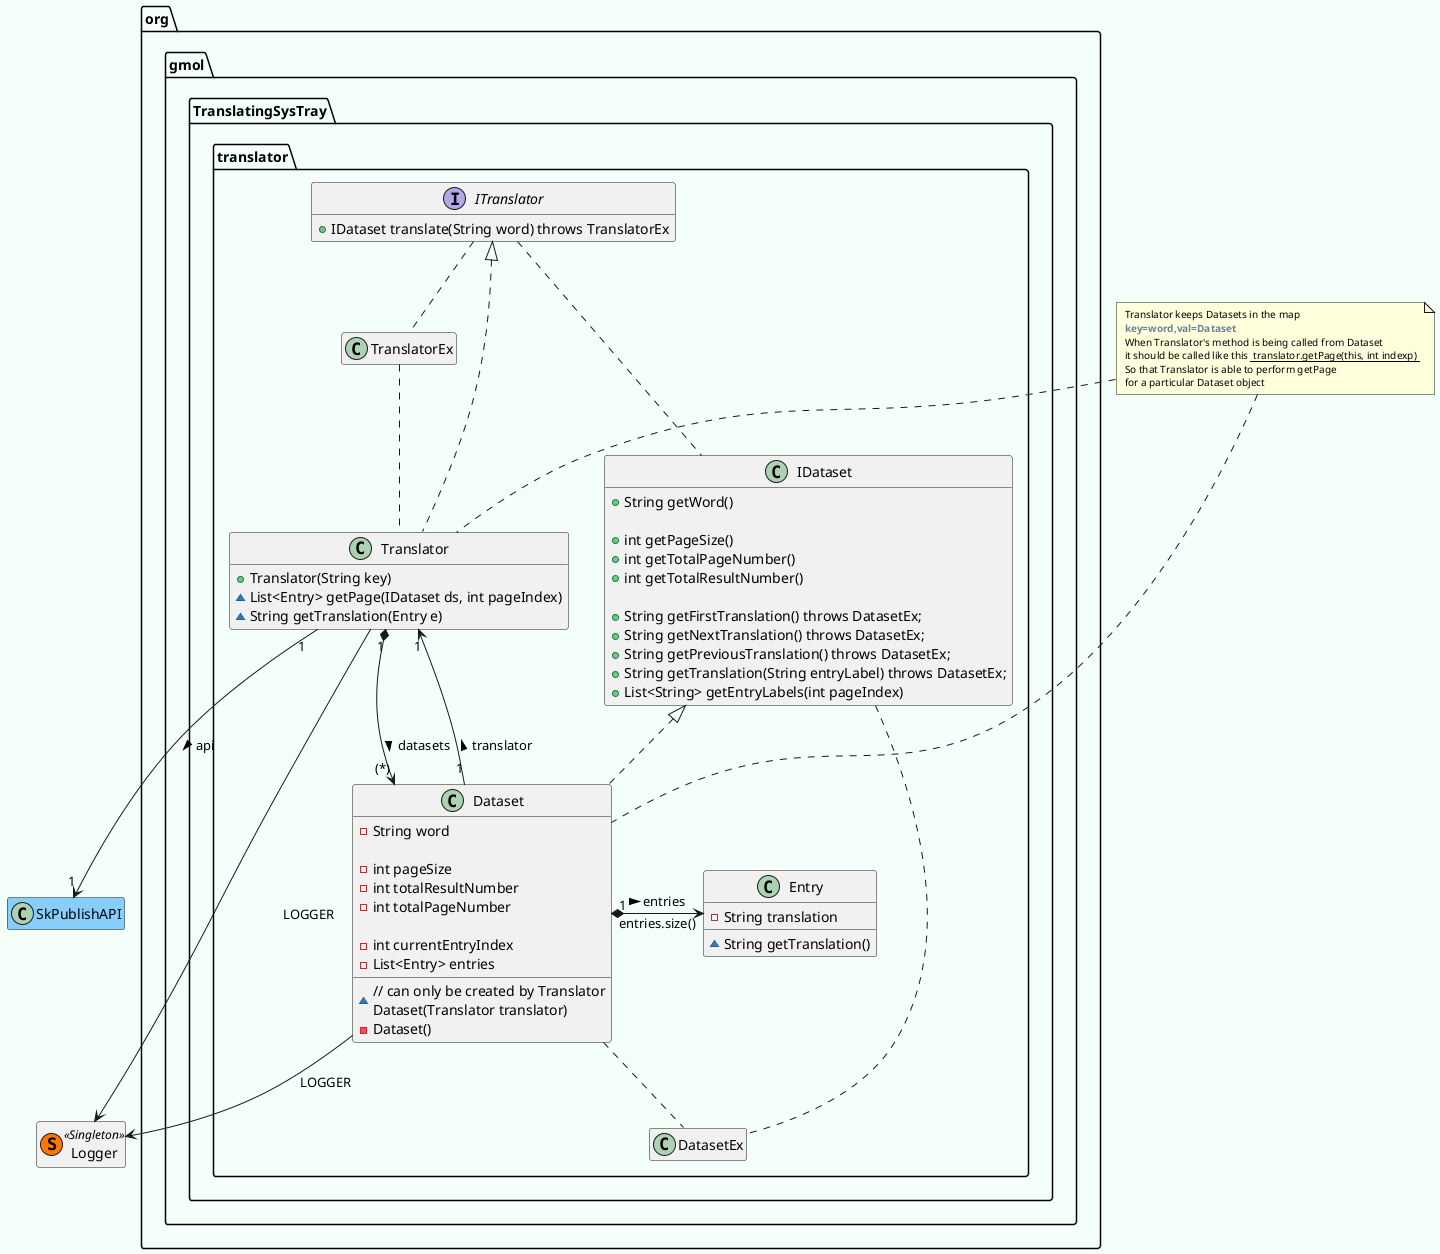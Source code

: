@startuml
skinparam monochrome false
skinparam backgroundColor MintCream

hide empty members

note as N1
<size:10> Translator keeps Datasets in the map
<size:10> <b><color:SlateGray >key=word,val=Dataset </color>
<size:10> When Translator's method is being called from Dataset
<size:10> it should be called like this <u> translator.getPage(this, int indexp) </u>
<size:10> So that Translator is able to perform getPage
<size:10> for a particular Dataset object </size>
end note

package org.gmol.TranslatingSysTray.translator {
    
    interface ITranslator {
        +IDataset translate(String word) throws TranslatorEx
    }
    class Translator implements ITranslator {
    
        + Translator(String key)     
        ~ List<Entry> getPage(IDataset ds, int pageIndex)
        ~ String getTranslation(Entry e)
    }
    class DatasetEx {
    }
    class IDataset {
	    + String getWord()
	    
		+ int getPageSize()
   		+ int getTotalPageNumber()
   		+ int getTotalResultNumber()

        + String getFirstTranslation() throws DatasetEx;
   		+ String getNextTranslation() throws DatasetEx;
        + String getPreviousTranslation() throws DatasetEx;
        + String getTranslation(String entryLabel) throws DatasetEx;
        + List<String> getEntryLabels(int pageIndex)
    }
    class Dataset implements IDataset{
        - String word

        - int pageSize
        - int totalResultNumber
        - int totalPageNumber
        
        - int currentEntryIndex
        - List<Entry> entries
        ~ // can only be created by Translator\nDataset(Translator translator)
        - Dataset()
    }
    class Entry {
        - String translation
        ~ String getTranslation()
    }
    class TranslatorEx {
    }
}
class SkPublishAPI #LightSkyBlue {
}
class Logger << (S,#FF7700) Singleton >> {
}


ITranslator .. IDataset
'ITranslator . TranslatorEx
TranslatorEx .up. ITranslator
Translator "1" *--> "(*)" Dataset : datasets >
N1 .. Dataset
N1 .. Translator
'Dataset .. N1
'Translator .. N1
Translator "1" <-- "1" Dataset : translator <
Translator "1" --> "1" SkPublishAPI : api >
Translator .up. TranslatorEx
Translator --> Logger : LOGGER
Dataset --> Logger : LOGGER
Dataset "1" *-right-> "entries.size()" Entry : entries >
Dataset .. DatasetEx
IDataset .. DatasetEx


@enduml
